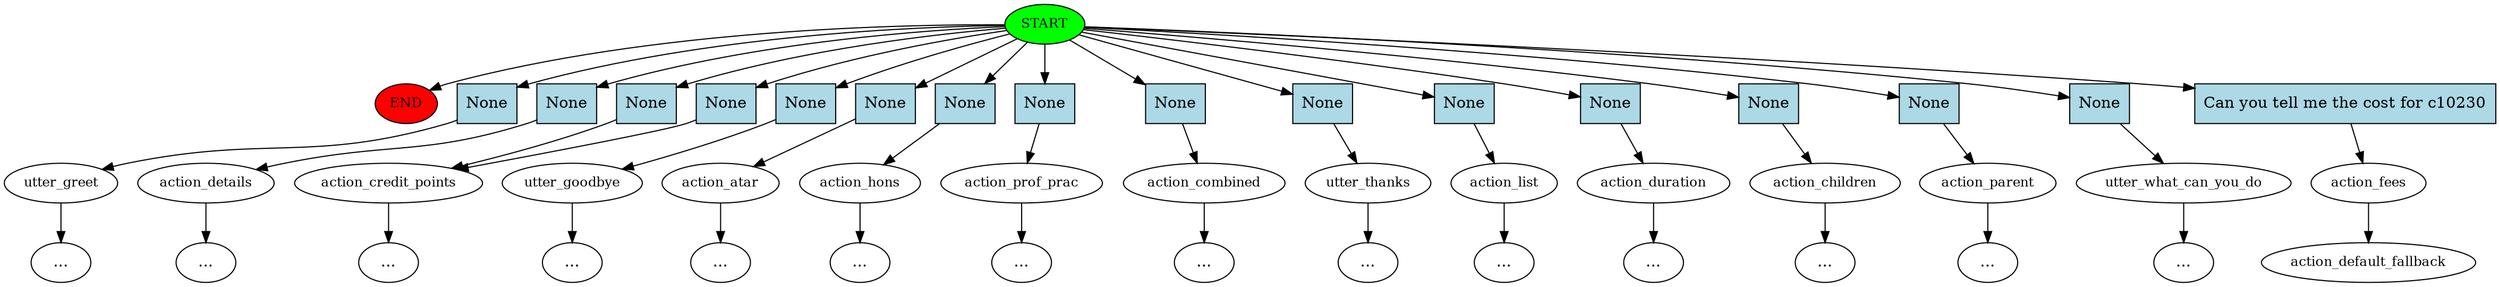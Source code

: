 digraph  {
0 [class="start active", fillcolor=green, fontsize=12, label=START, style=filled];
"-1" [class=end, fillcolor=red, fontsize=12, label=END, style=filled];
1 [class="", fontsize=12, label=utter_greet];
3 [class="", fontsize=12, label=action_details];
14 [class="", fontsize=12, label=action_credit_points];
32 [class="", fontsize=12, label=utter_goodbye];
"-34" [class=ellipsis, label="..."];
34 [class="", fontsize=12, label=action_atar];
"-37" [class=ellipsis, label="..."];
36 [class="", fontsize=12, label=action_hons];
"-39" [class=ellipsis, label="..."];
38 [class="", fontsize=12, label=action_prof_prac];
"-41" [class=ellipsis, label="..."];
40 [class="", fontsize=12, label=action_combined];
"-43" [class=ellipsis, label="..."];
43 [class="", fontsize=12, label=utter_thanks];
"-45" [class=ellipsis, label="..."];
"-46" [class=ellipsis, label="..."];
45 [class="", fontsize=12, label=action_list];
"-47" [class=ellipsis, label="..."];
49 [class="", fontsize=12, label=action_duration];
"-52" [class=ellipsis, label="..."];
"-54" [class=ellipsis, label="..."];
53 [class="", fontsize=12, label=action_children];
"-56" [class=ellipsis, label="..."];
55 [class="", fontsize=12, label=action_parent];
"-58" [class=ellipsis, label="..."];
57 [class="", fontsize=12, label=utter_what_can_you_do];
"-59" [class=ellipsis, label="..."];
"-61" [class=ellipsis, label="..."];
60 [class=active, fontsize=12, label=action_fees];
61 [class="dashed active", fontsize=12, label=action_default_fallback];
62 [class=intent, fillcolor=lightblue, label=None, shape=rect, style=filled];
63 [class=intent, fillcolor=lightblue, label=None, shape=rect, style=filled];
64 [class=intent, fillcolor=lightblue, label=None, shape=rect, style=filled];
65 [class=intent, fillcolor=lightblue, label=None, shape=rect, style=filled];
66 [class=intent, fillcolor=lightblue, label=None, shape=rect, style=filled];
67 [class=intent, fillcolor=lightblue, label=None, shape=rect, style=filled];
68 [class=intent, fillcolor=lightblue, label=None, shape=rect, style=filled];
69 [class=intent, fillcolor=lightblue, label=None, shape=rect, style=filled];
70 [class=intent, fillcolor=lightblue, label=None, shape=rect, style=filled];
71 [class=intent, fillcolor=lightblue, label=None, shape=rect, style=filled];
72 [class=intent, fillcolor=lightblue, label=None, shape=rect, style=filled];
73 [class=intent, fillcolor=lightblue, label=None, shape=rect, style=filled];
74 [class=intent, fillcolor=lightblue, label=None, shape=rect, style=filled];
75 [class=intent, fillcolor=lightblue, label=None, shape=rect, style=filled];
76 [class=intent, fillcolor=lightblue, label=None, shape=rect, style=filled];
77 [class="intent active", fillcolor=lightblue, label="Can you tell me the cost for c10230", shape=rect, style=filled];
0 -> "-1"  [class="", key=NONE, label=""];
0 -> 62  [class="", key=0];
0 -> 63  [class="", key=0];
0 -> 64  [class="", key=0];
0 -> 65  [class="", key=0];
0 -> 66  [class="", key=0];
0 -> 67  [class="", key=0];
0 -> 68  [class="", key=0];
0 -> 69  [class="", key=0];
0 -> 70  [class="", key=0];
0 -> 71  [class="", key=0];
0 -> 72  [class="", key=0];
0 -> 73  [class="", key=0];
0 -> 74  [class="", key=0];
0 -> 75  [class="", key=0];
0 -> 76  [class="", key=0];
0 -> 77  [class=active, key=0];
1 -> "-61"  [class="", key=NONE, label=""];
3 -> "-54"  [class="", key=NONE, label=""];
14 -> "-46"  [class="", key=NONE, label=""];
32 -> "-34"  [class="", key=NONE, label=""];
34 -> "-37"  [class="", key=NONE, label=""];
36 -> "-39"  [class="", key=NONE, label=""];
38 -> "-41"  [class="", key=NONE, label=""];
40 -> "-43"  [class="", key=NONE, label=""];
43 -> "-45"  [class="", key=NONE, label=""];
45 -> "-47"  [class="", key=NONE, label=""];
49 -> "-52"  [class="", key=NONE, label=""];
53 -> "-56"  [class="", key=NONE, label=""];
55 -> "-58"  [class="", key=NONE, label=""];
57 -> "-59"  [class="", key=NONE, label=""];
60 -> 61  [class=active, key=NONE, label=""];
62 -> 1  [class="", key=0];
63 -> 3  [class="", key=0];
64 -> 14  [class="", key=0];
65 -> 14  [class="", key=0];
66 -> 32  [class="", key=0];
67 -> 34  [class="", key=0];
68 -> 36  [class="", key=0];
69 -> 38  [class="", key=0];
70 -> 40  [class="", key=0];
71 -> 43  [class="", key=0];
72 -> 45  [class="", key=0];
73 -> 49  [class="", key=0];
74 -> 53  [class="", key=0];
75 -> 55  [class="", key=0];
76 -> 57  [class="", key=0];
77 -> 60  [class=active, key=0];
}

